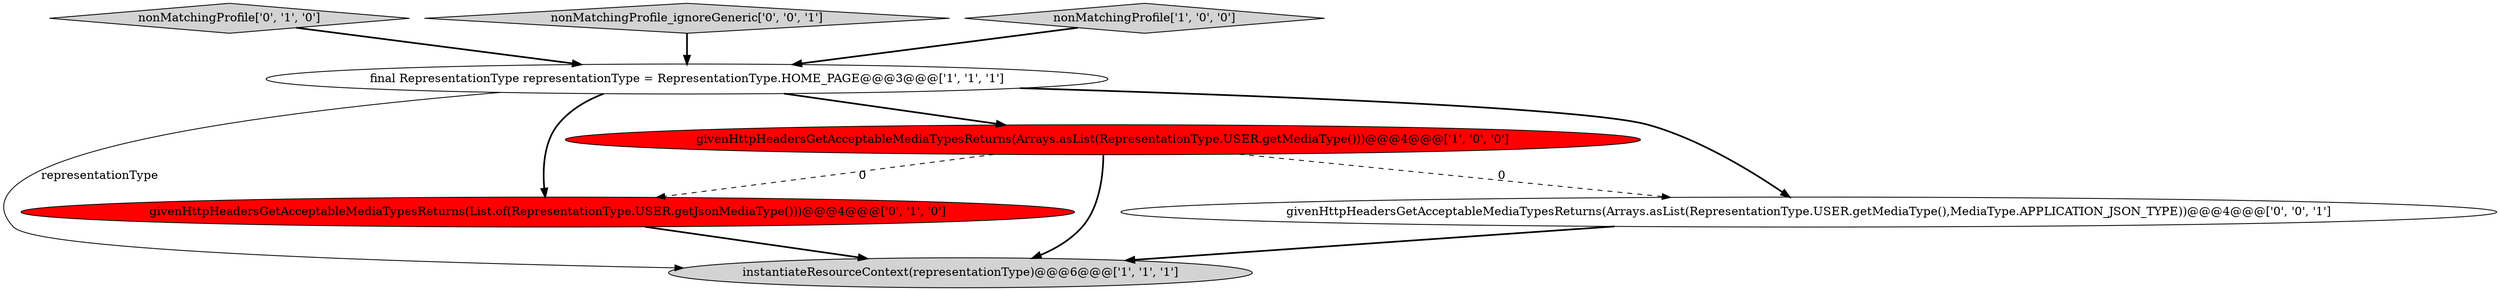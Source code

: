 digraph {
5 [style = filled, label = "nonMatchingProfile['0', '1', '0']", fillcolor = lightgray, shape = diamond image = "AAA0AAABBB2BBB"];
6 [style = filled, label = "nonMatchingProfile_ignoreGeneric['0', '0', '1']", fillcolor = lightgray, shape = diamond image = "AAA0AAABBB3BBB"];
1 [style = filled, label = "nonMatchingProfile['1', '0', '0']", fillcolor = lightgray, shape = diamond image = "AAA0AAABBB1BBB"];
2 [style = filled, label = "final RepresentationType representationType = RepresentationType.HOME_PAGE@@@3@@@['1', '1', '1']", fillcolor = white, shape = ellipse image = "AAA0AAABBB1BBB"];
0 [style = filled, label = "instantiateResourceContext(representationType)@@@6@@@['1', '1', '1']", fillcolor = lightgray, shape = ellipse image = "AAA0AAABBB1BBB"];
4 [style = filled, label = "givenHttpHeadersGetAcceptableMediaTypesReturns(List.of(RepresentationType.USER.getJsonMediaType()))@@@4@@@['0', '1', '0']", fillcolor = red, shape = ellipse image = "AAA1AAABBB2BBB"];
3 [style = filled, label = "givenHttpHeadersGetAcceptableMediaTypesReturns(Arrays.asList(RepresentationType.USER.getMediaType()))@@@4@@@['1', '0', '0']", fillcolor = red, shape = ellipse image = "AAA1AAABBB1BBB"];
7 [style = filled, label = "givenHttpHeadersGetAcceptableMediaTypesReturns(Arrays.asList(RepresentationType.USER.getMediaType(),MediaType.APPLICATION_JSON_TYPE))@@@4@@@['0', '0', '1']", fillcolor = white, shape = ellipse image = "AAA0AAABBB3BBB"];
5->2 [style = bold, label=""];
1->2 [style = bold, label=""];
7->0 [style = bold, label=""];
2->7 [style = bold, label=""];
3->4 [style = dashed, label="0"];
2->4 [style = bold, label=""];
3->7 [style = dashed, label="0"];
2->0 [style = solid, label="representationType"];
3->0 [style = bold, label=""];
2->3 [style = bold, label=""];
4->0 [style = bold, label=""];
6->2 [style = bold, label=""];
}
